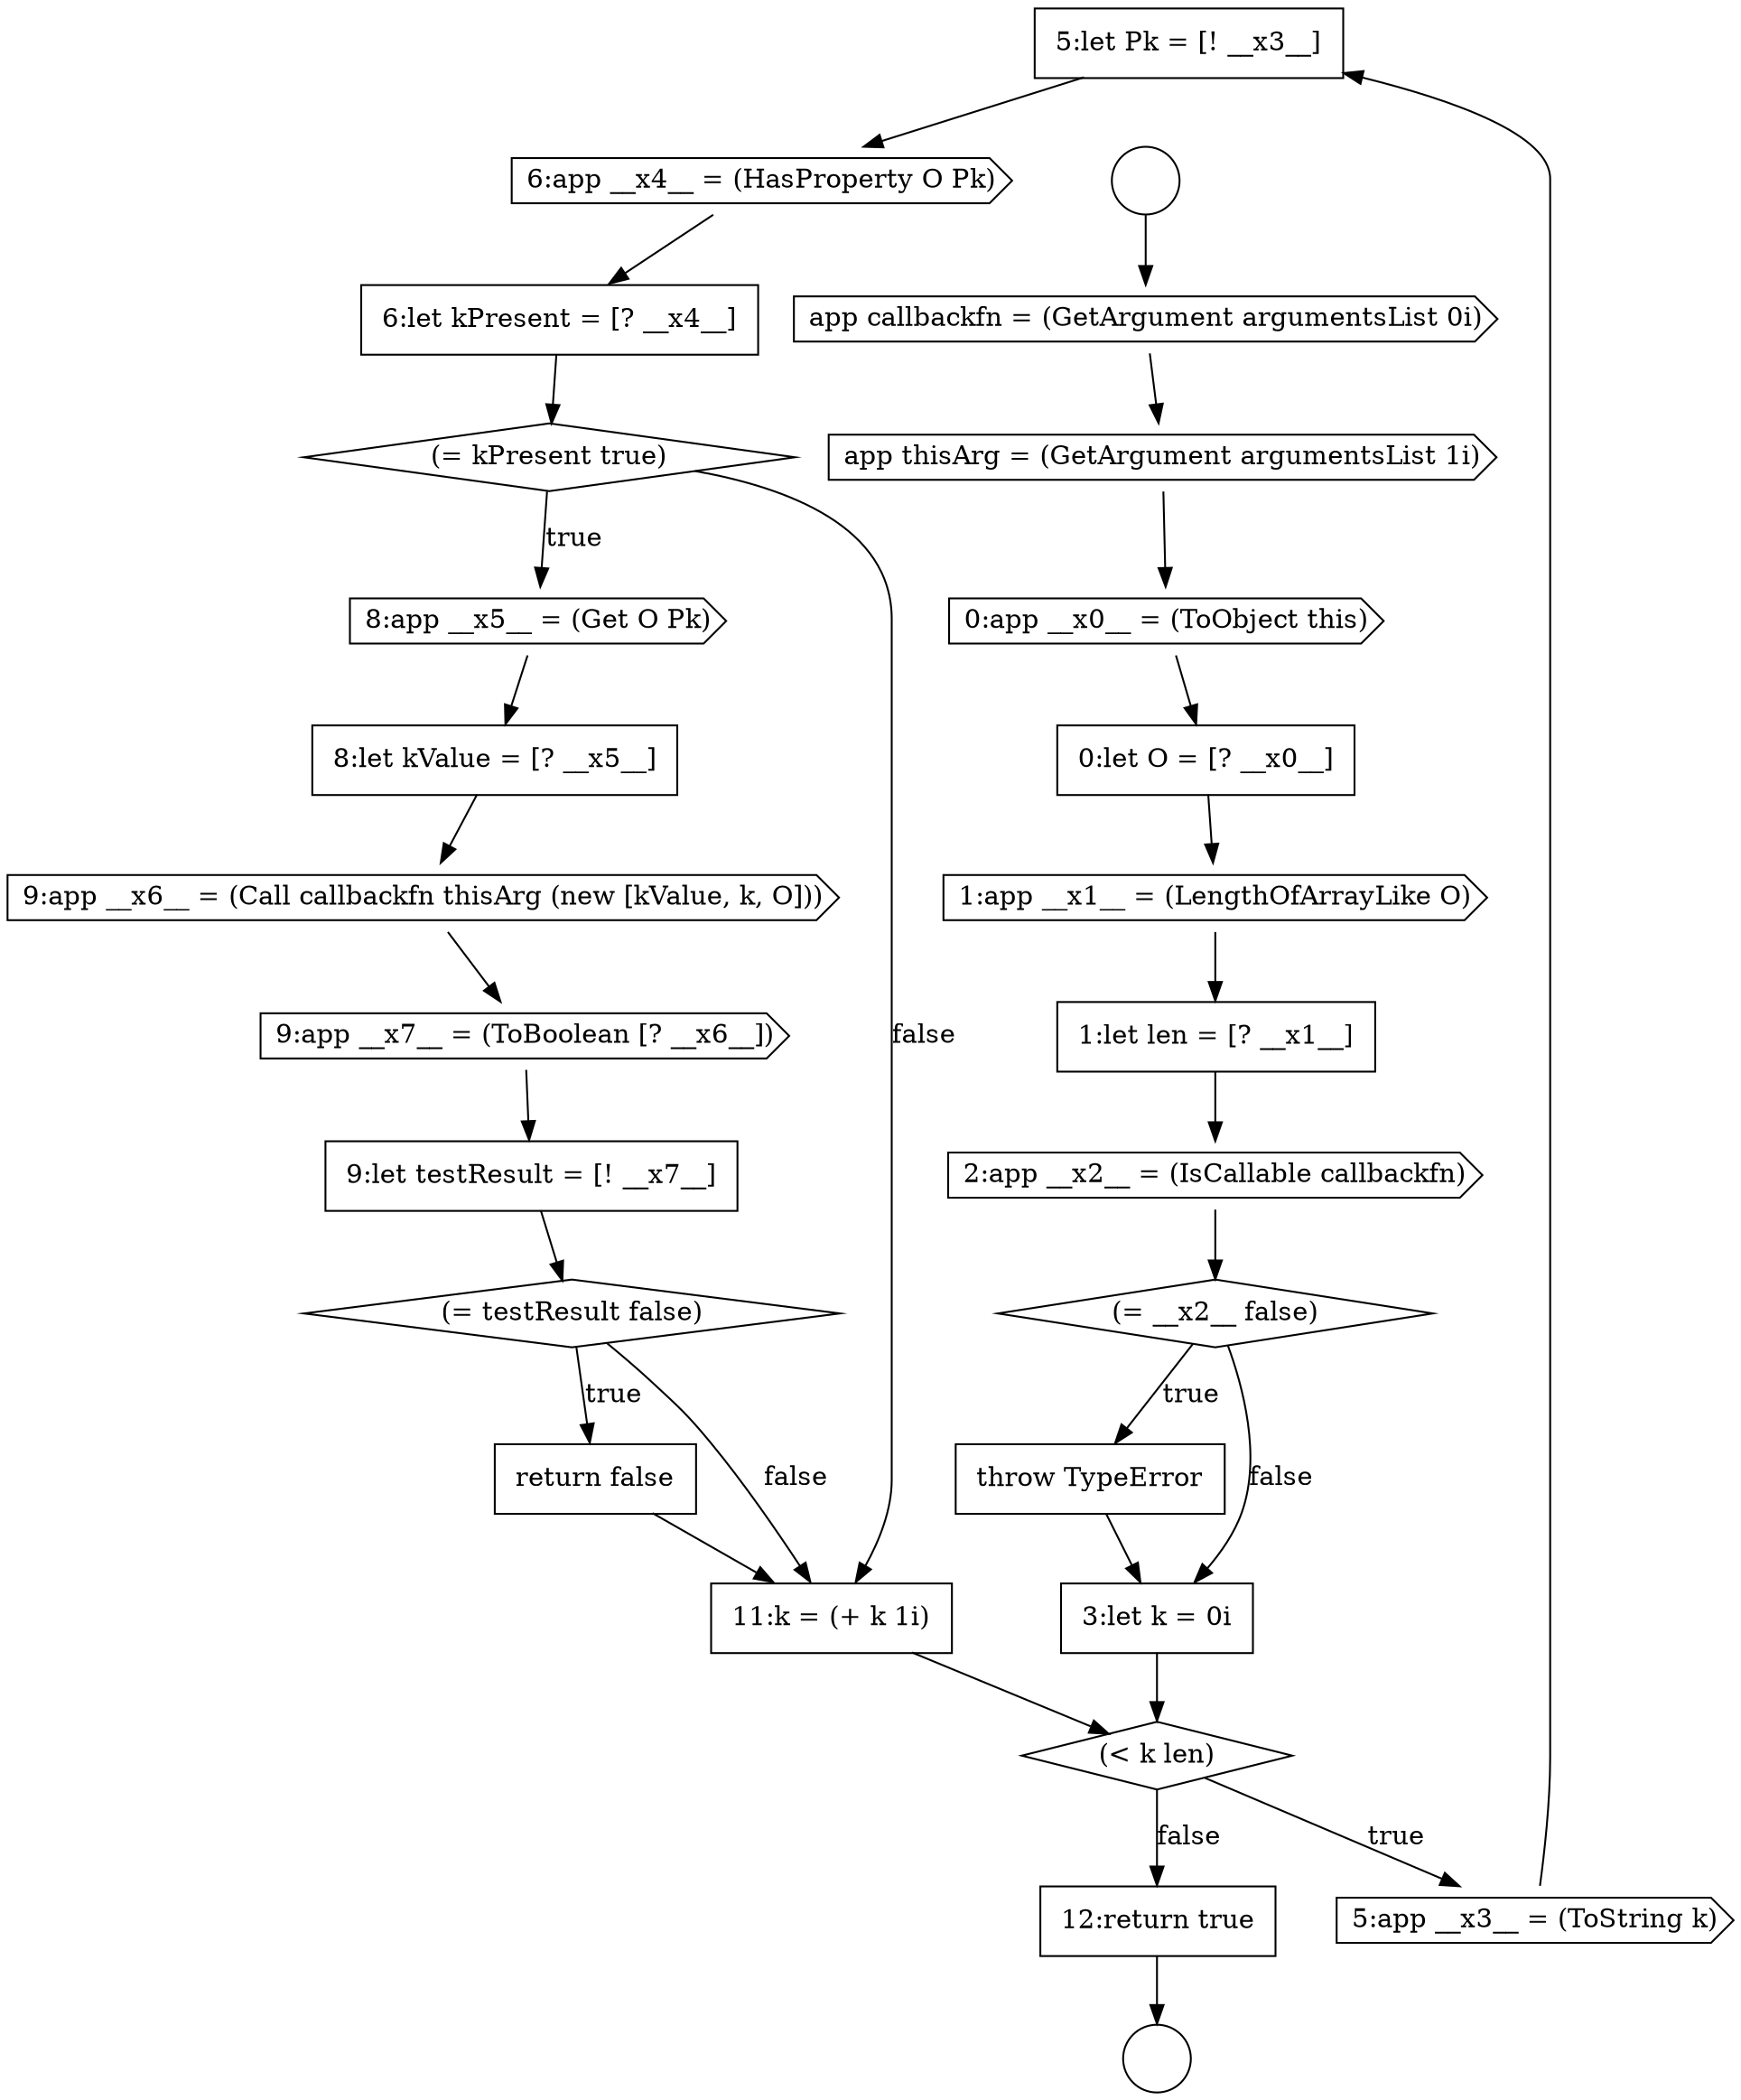 digraph {
  node15569 [shape=none, margin=0, label=<<font color="black">
    <table border="0" cellborder="1" cellspacing="0" cellpadding="10">
      <tr><td align="left">5:let Pk = [! __x3__]</td></tr>
    </table>
  </font>> color="black" fillcolor="white" style=filled]
  node15575 [shape=cds, label=<<font color="black">9:app __x6__ = (Call callbackfn thisArg (new [kValue, k, O]))</font>> color="black" fillcolor="white" style=filled]
  node15571 [shape=none, margin=0, label=<<font color="black">
    <table border="0" cellborder="1" cellspacing="0" cellpadding="10">
      <tr><td align="left">6:let kPresent = [? __x4__]</td></tr>
    </table>
  </font>> color="black" fillcolor="white" style=filled]
  node15556 [shape=circle label=" " color="black" fillcolor="white" style=filled]
  node15564 [shape=diamond, label=<<font color="black">(= __x2__ false)</font>> color="black" fillcolor="white" style=filled]
  node15558 [shape=cds, label=<<font color="black">app thisArg = (GetArgument argumentsList 1i)</font>> color="black" fillcolor="white" style=filled]
  node15573 [shape=cds, label=<<font color="black">8:app __x5__ = (Get O Pk)</font>> color="black" fillcolor="white" style=filled]
  node15568 [shape=cds, label=<<font color="black">5:app __x3__ = (ToString k)</font>> color="black" fillcolor="white" style=filled]
  node15579 [shape=none, margin=0, label=<<font color="black">
    <table border="0" cellborder="1" cellspacing="0" cellpadding="10">
      <tr><td align="left">return false</td></tr>
    </table>
  </font>> color="black" fillcolor="white" style=filled]
  node15574 [shape=none, margin=0, label=<<font color="black">
    <table border="0" cellborder="1" cellspacing="0" cellpadding="10">
      <tr><td align="left">8:let kValue = [? __x5__]</td></tr>
    </table>
  </font>> color="black" fillcolor="white" style=filled]
  node15563 [shape=cds, label=<<font color="black">2:app __x2__ = (IsCallable callbackfn)</font>> color="black" fillcolor="white" style=filled]
  node15559 [shape=cds, label=<<font color="black">0:app __x0__ = (ToObject this)</font>> color="black" fillcolor="white" style=filled]
  node15578 [shape=diamond, label=<<font color="black">(= testResult false)</font>> color="black" fillcolor="white" style=filled]
  node15555 [shape=circle label=" " color="black" fillcolor="white" style=filled]
  node15560 [shape=none, margin=0, label=<<font color="black">
    <table border="0" cellborder="1" cellspacing="0" cellpadding="10">
      <tr><td align="left">0:let O = [? __x0__]</td></tr>
    </table>
  </font>> color="black" fillcolor="white" style=filled]
  node15567 [shape=diamond, label=<<font color="black">(&lt; k len)</font>> color="black" fillcolor="white" style=filled]
  node15570 [shape=cds, label=<<font color="black">6:app __x4__ = (HasProperty O Pk)</font>> color="black" fillcolor="white" style=filled]
  node15562 [shape=none, margin=0, label=<<font color="black">
    <table border="0" cellborder="1" cellspacing="0" cellpadding="10">
      <tr><td align="left">1:let len = [? __x1__]</td></tr>
    </table>
  </font>> color="black" fillcolor="white" style=filled]
  node15577 [shape=none, margin=0, label=<<font color="black">
    <table border="0" cellborder="1" cellspacing="0" cellpadding="10">
      <tr><td align="left">9:let testResult = [! __x7__]</td></tr>
    </table>
  </font>> color="black" fillcolor="white" style=filled]
  node15581 [shape=none, margin=0, label=<<font color="black">
    <table border="0" cellborder="1" cellspacing="0" cellpadding="10">
      <tr><td align="left">12:return true</td></tr>
    </table>
  </font>> color="black" fillcolor="white" style=filled]
  node15566 [shape=none, margin=0, label=<<font color="black">
    <table border="0" cellborder="1" cellspacing="0" cellpadding="10">
      <tr><td align="left">3:let k = 0i</td></tr>
    </table>
  </font>> color="black" fillcolor="white" style=filled]
  node15557 [shape=cds, label=<<font color="black">app callbackfn = (GetArgument argumentsList 0i)</font>> color="black" fillcolor="white" style=filled]
  node15580 [shape=none, margin=0, label=<<font color="black">
    <table border="0" cellborder="1" cellspacing="0" cellpadding="10">
      <tr><td align="left">11:k = (+ k 1i)</td></tr>
    </table>
  </font>> color="black" fillcolor="white" style=filled]
  node15576 [shape=cds, label=<<font color="black">9:app __x7__ = (ToBoolean [? __x6__])</font>> color="black" fillcolor="white" style=filled]
  node15561 [shape=cds, label=<<font color="black">1:app __x1__ = (LengthOfArrayLike O)</font>> color="black" fillcolor="white" style=filled]
  node15572 [shape=diamond, label=<<font color="black">(= kPresent true)</font>> color="black" fillcolor="white" style=filled]
  node15565 [shape=none, margin=0, label=<<font color="black">
    <table border="0" cellborder="1" cellspacing="0" cellpadding="10">
      <tr><td align="left">throw TypeError</td></tr>
    </table>
  </font>> color="black" fillcolor="white" style=filled]
  node15569 -> node15570 [ color="black"]
  node15555 -> node15557 [ color="black"]
  node15581 -> node15556 [ color="black"]
  node15573 -> node15574 [ color="black"]
  node15580 -> node15567 [ color="black"]
  node15572 -> node15573 [label=<<font color="black">true</font>> color="black"]
  node15572 -> node15580 [label=<<font color="black">false</font>> color="black"]
  node15570 -> node15571 [ color="black"]
  node15568 -> node15569 [ color="black"]
  node15566 -> node15567 [ color="black"]
  node15559 -> node15560 [ color="black"]
  node15578 -> node15579 [label=<<font color="black">true</font>> color="black"]
  node15578 -> node15580 [label=<<font color="black">false</font>> color="black"]
  node15576 -> node15577 [ color="black"]
  node15579 -> node15580 [ color="black"]
  node15560 -> node15561 [ color="black"]
  node15557 -> node15558 [ color="black"]
  node15558 -> node15559 [ color="black"]
  node15563 -> node15564 [ color="black"]
  node15571 -> node15572 [ color="black"]
  node15564 -> node15565 [label=<<font color="black">true</font>> color="black"]
  node15564 -> node15566 [label=<<font color="black">false</font>> color="black"]
  node15565 -> node15566 [ color="black"]
  node15575 -> node15576 [ color="black"]
  node15561 -> node15562 [ color="black"]
  node15567 -> node15568 [label=<<font color="black">true</font>> color="black"]
  node15567 -> node15581 [label=<<font color="black">false</font>> color="black"]
  node15562 -> node15563 [ color="black"]
  node15577 -> node15578 [ color="black"]
  node15574 -> node15575 [ color="black"]
}
